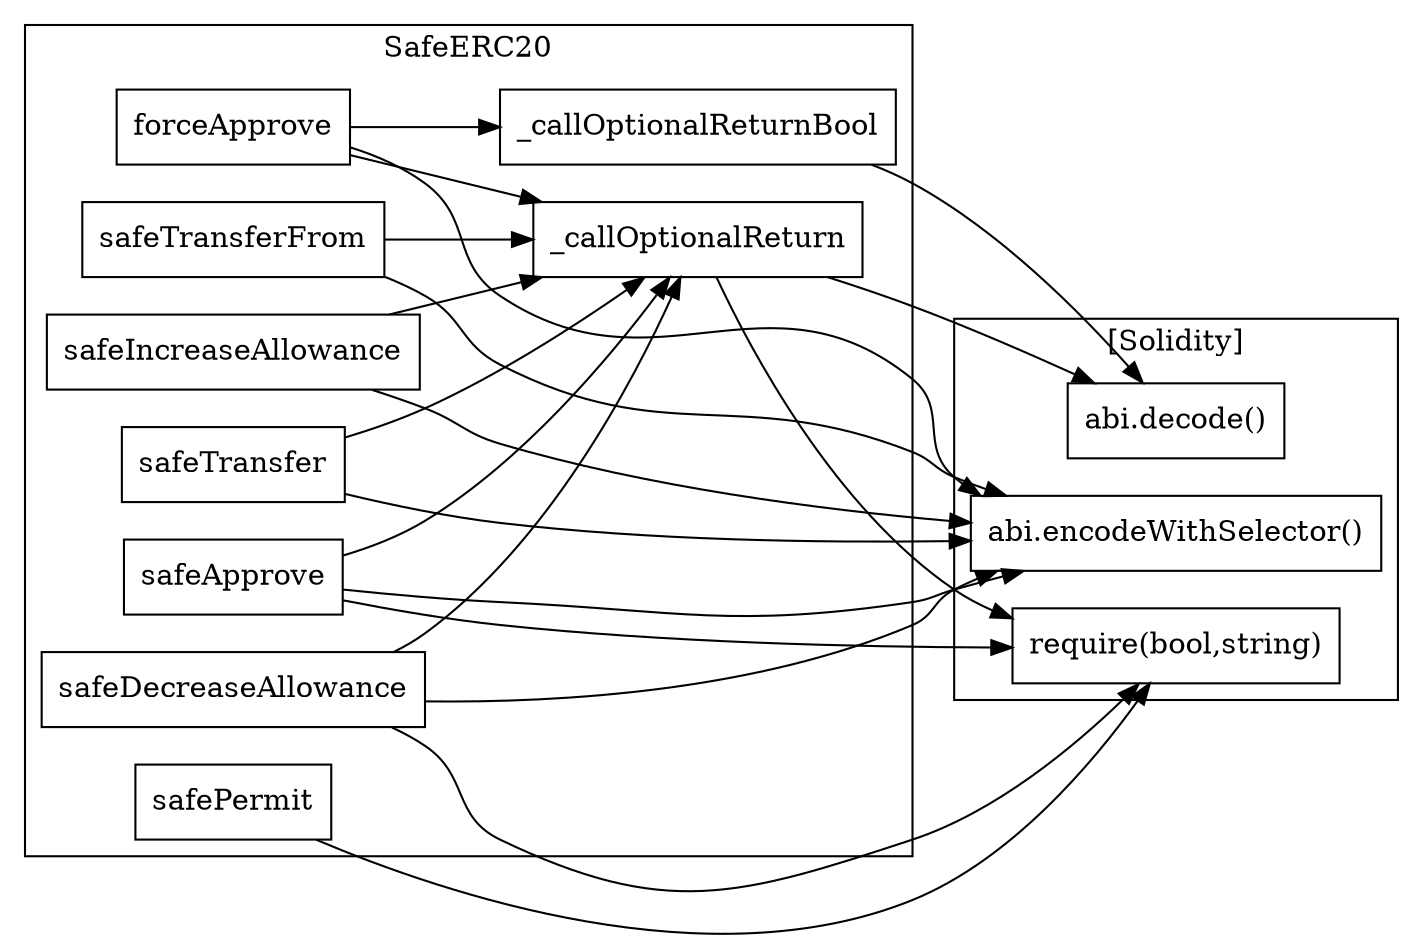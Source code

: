 strict digraph {
rankdir="LR"
node [shape=box]
subgraph cluster_375_SafeERC20 {
label = "SafeERC20"
"375_safeTransferFrom" [label="safeTransferFrom"]
"375_safeApprove" [label="safeApprove"]
"375__callOptionalReturn" [label="_callOptionalReturn"]
"375_safeIncreaseAllowance" [label="safeIncreaseAllowance"]
"375_safeTransfer" [label="safeTransfer"]
"375_safeDecreaseAllowance" [label="safeDecreaseAllowance"]
"375_forceApprove" [label="forceApprove"]
"375_safePermit" [label="safePermit"]
"375__callOptionalReturnBool" [label="_callOptionalReturnBool"]
"375_safeTransfer" -> "375__callOptionalReturn"
"375_safeDecreaseAllowance" -> "375__callOptionalReturn"
"375_forceApprove" -> "375__callOptionalReturn"
"375_safeApprove" -> "375__callOptionalReturn"
"375_safeTransferFrom" -> "375__callOptionalReturn"
"375_forceApprove" -> "375__callOptionalReturnBool"
"375_safeIncreaseAllowance" -> "375__callOptionalReturn"
}subgraph cluster_solidity {
label = "[Solidity]"
"abi.encodeWithSelector()" 
"abi.decode()" 
"require(bool,string)" 
"375_forceApprove" -> "abi.encodeWithSelector()"
"375_safeApprove" -> "require(bool,string)"
"375_safeTransfer" -> "abi.encodeWithSelector()"
"375_safeTransferFrom" -> "abi.encodeWithSelector()"
"375__callOptionalReturn" -> "require(bool,string)"
"375__callOptionalReturn" -> "abi.decode()"
"375__callOptionalReturnBool" -> "abi.decode()"
"375_safeDecreaseAllowance" -> "require(bool,string)"
"375_safeDecreaseAllowance" -> "abi.encodeWithSelector()"
"375_safeApprove" -> "abi.encodeWithSelector()"
"375_safeIncreaseAllowance" -> "abi.encodeWithSelector()"
"375_safePermit" -> "require(bool,string)"
}
}